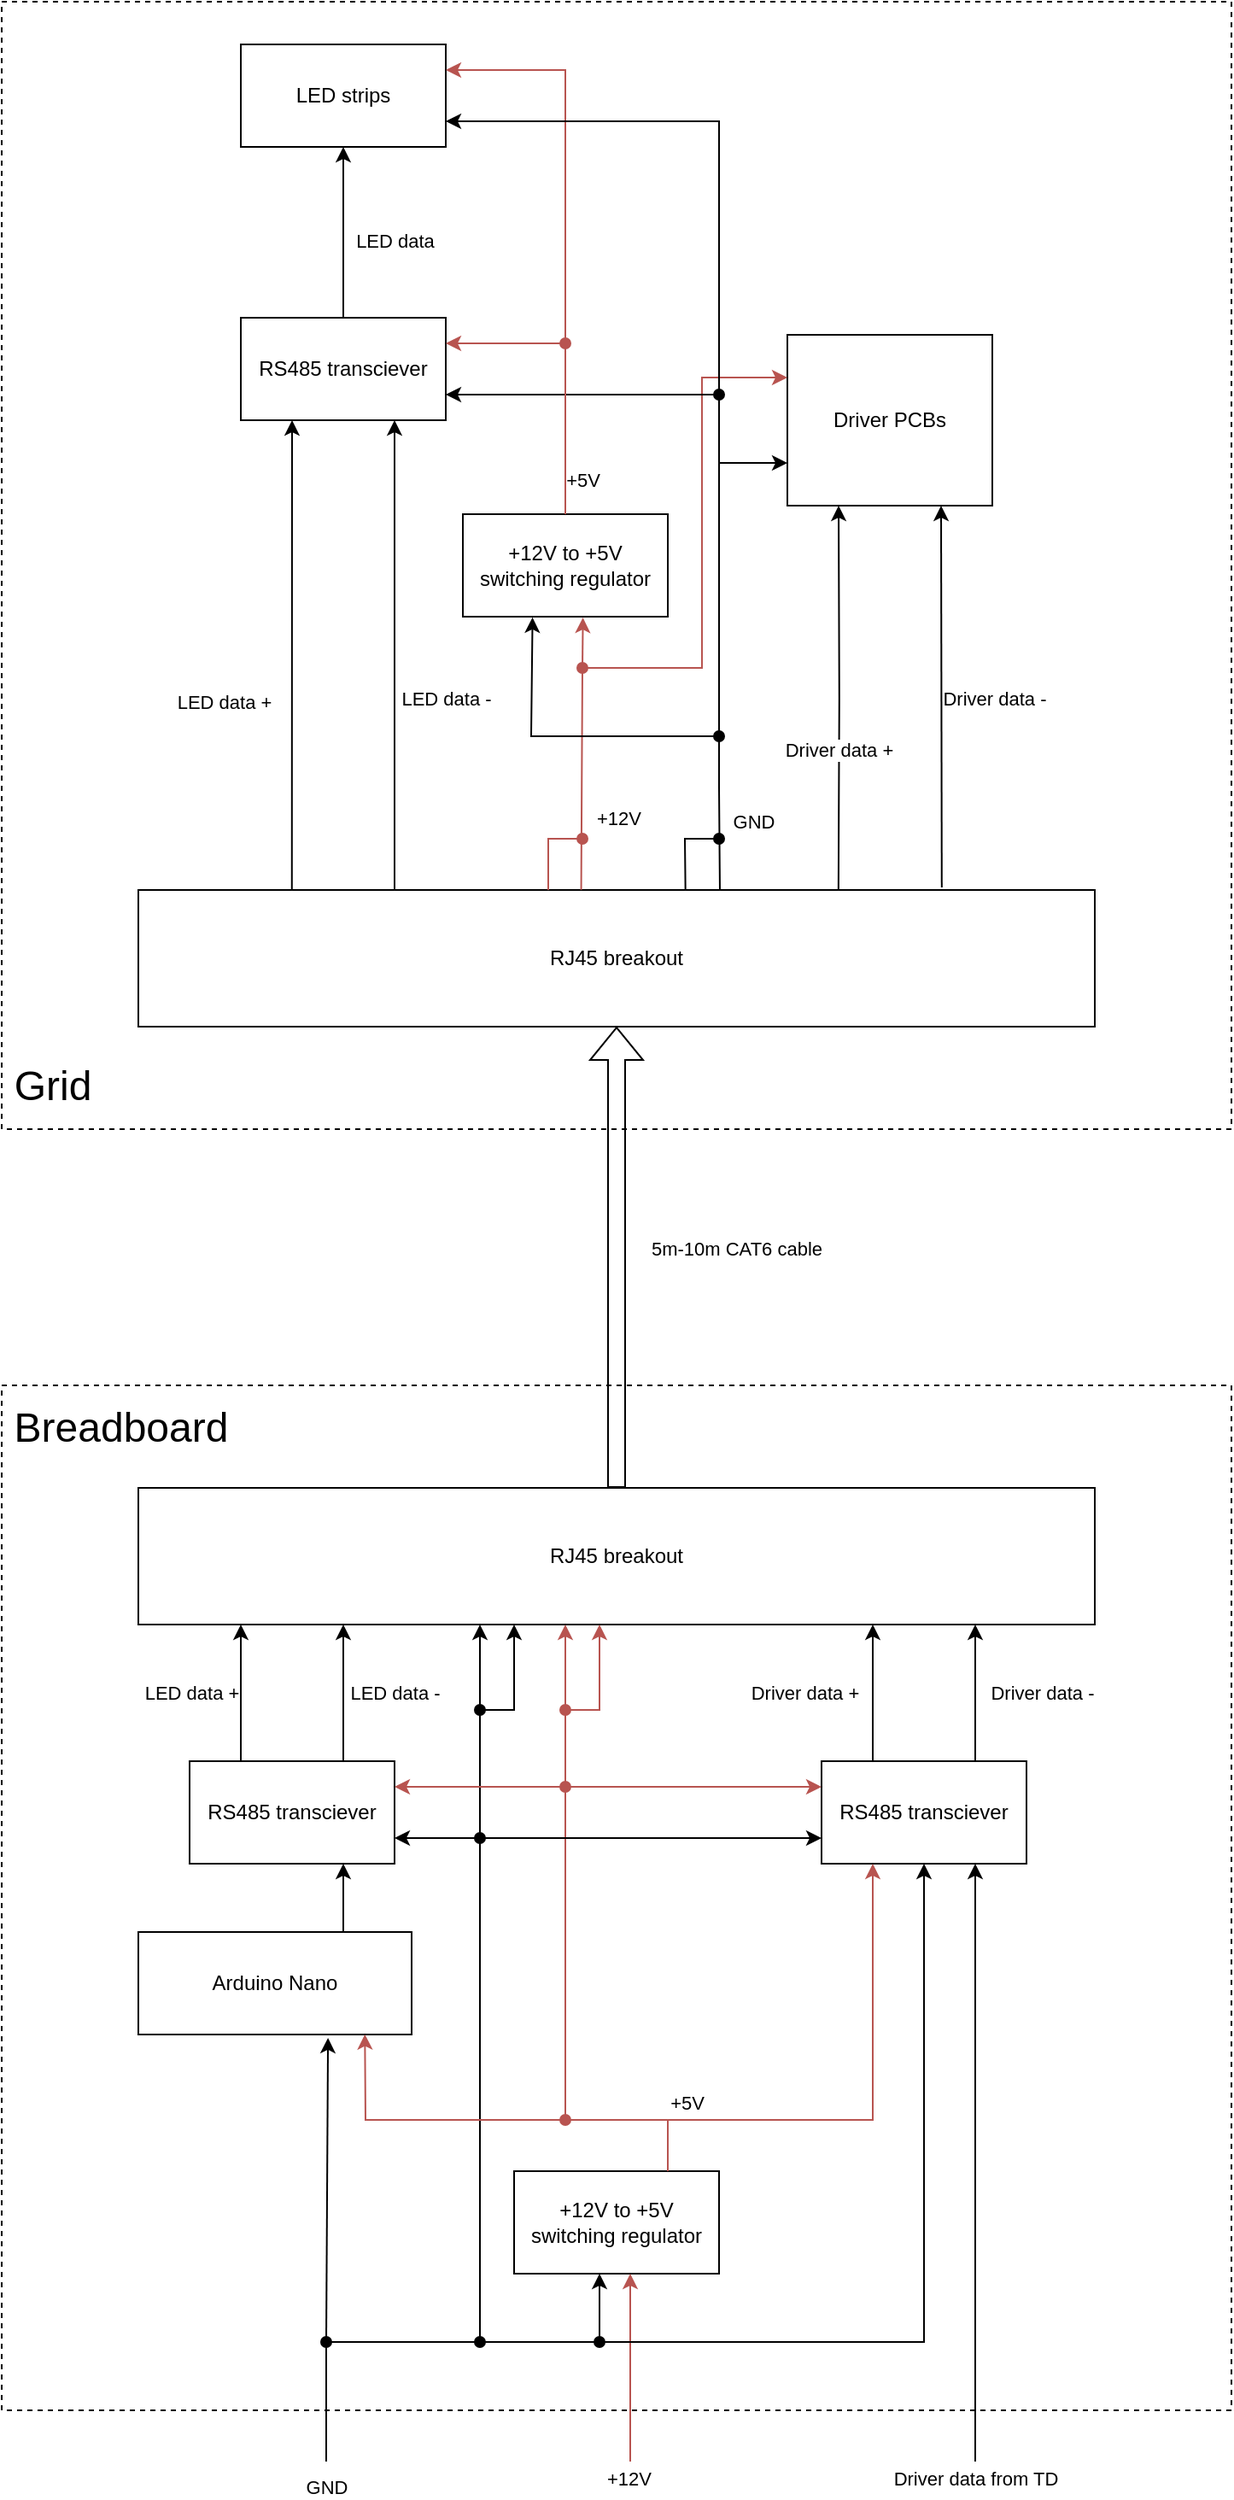 <mxfile version="21.5.1" type="device">
  <diagram name="Seite-1" id="lt1MPqGkM4Hg4zJhNhTU">
    <mxGraphModel dx="4540" dy="4019" grid="1" gridSize="10" guides="1" tooltips="1" connect="1" arrows="1" fold="1" page="1" pageScale="1" pageWidth="827" pageHeight="1169" math="0" shadow="0">
      <root>
        <mxCell id="0" />
        <mxCell id="1" parent="0" />
        <mxCell id="ru1KhMBTmgvoIQitzlOi-51" value="" style="rounded=0;whiteSpace=wrap;html=1;dashed=1;" vertex="1" parent="1">
          <mxGeometry x="-780" y="-400" width="720" height="660" as="geometry" />
        </mxCell>
        <mxCell id="ru1KhMBTmgvoIQitzlOi-48" value="" style="rounded=0;whiteSpace=wrap;html=1;dashed=1;" vertex="1" parent="1">
          <mxGeometry x="-780" y="410" width="720" height="600" as="geometry" />
        </mxCell>
        <mxCell id="ru1KhMBTmgvoIQitzlOi-3" value="RJ45 breakout" style="rounded=0;whiteSpace=wrap;html=1;" vertex="1" parent="1">
          <mxGeometry x="-700" y="470" width="560" height="80" as="geometry" />
        </mxCell>
        <mxCell id="ru1KhMBTmgvoIQitzlOi-12" value="Arduino Nano" style="rounded=0;whiteSpace=wrap;html=1;" vertex="1" parent="1">
          <mxGeometry x="-700" y="730" width="160" height="60" as="geometry" />
        </mxCell>
        <mxCell id="ru1KhMBTmgvoIQitzlOi-13" value="+12V to +5V switching regulator" style="rounded=0;whiteSpace=wrap;html=1;" vertex="1" parent="1">
          <mxGeometry x="-480" y="870" width="120" height="60" as="geometry" />
        </mxCell>
        <mxCell id="ru1KhMBTmgvoIQitzlOi-14" value="" style="endArrow=classic;html=1;rounded=0;startArrow=none;startFill=0;" edge="1" parent="1">
          <mxGeometry width="50" height="50" relative="1" as="geometry">
            <mxPoint x="-590" y="1040" as="sourcePoint" />
            <mxPoint x="-430" y="930" as="targetPoint" />
            <Array as="points">
              <mxPoint x="-590" y="970" />
              <mxPoint x="-430" y="970" />
            </Array>
          </mxGeometry>
        </mxCell>
        <mxCell id="ru1KhMBTmgvoIQitzlOi-20" value="GND" style="edgeLabel;html=1;align=center;verticalAlign=middle;resizable=0;points=[];" vertex="1" connectable="0" parent="ru1KhMBTmgvoIQitzlOi-14">
          <mxGeometry x="-0.817" relative="1" as="geometry">
            <mxPoint y="39" as="offset" />
          </mxGeometry>
        </mxCell>
        <mxCell id="ru1KhMBTmgvoIQitzlOi-15" value="" style="endArrow=classic;html=1;rounded=0;entryX=0.694;entryY=1.033;entryDx=0;entryDy=0;entryPerimeter=0;startArrow=oval;startFill=1;" edge="1" parent="1" target="ru1KhMBTmgvoIQitzlOi-12">
          <mxGeometry width="50" height="50" relative="1" as="geometry">
            <mxPoint x="-590" y="970" as="sourcePoint" />
            <mxPoint x="-590" y="900" as="targetPoint" />
          </mxGeometry>
        </mxCell>
        <mxCell id="ru1KhMBTmgvoIQitzlOi-16" value="" style="endArrow=classic;html=1;rounded=0;fillColor=#f8cecc;strokeColor=#b85450;" edge="1" parent="1">
          <mxGeometry width="50" height="50" relative="1" as="geometry">
            <mxPoint x="-412" y="1040" as="sourcePoint" />
            <mxPoint x="-412" y="930" as="targetPoint" />
          </mxGeometry>
        </mxCell>
        <mxCell id="ru1KhMBTmgvoIQitzlOi-23" value="+12V" style="edgeLabel;html=1;align=center;verticalAlign=middle;resizable=0;points=[];" vertex="1" connectable="0" parent="ru1KhMBTmgvoIQitzlOi-16">
          <mxGeometry x="-0.467" y="1" relative="1" as="geometry">
            <mxPoint y="39" as="offset" />
          </mxGeometry>
        </mxCell>
        <mxCell id="ru1KhMBTmgvoIQitzlOi-36" value="Driver data +" style="edgeStyle=orthogonalEdgeStyle;rounded=0;orthogonalLoop=1;jettySize=auto;html=1;exitX=0.25;exitY=0;exitDx=0;exitDy=0;" edge="1" parent="1" source="ru1KhMBTmgvoIQitzlOi-17">
          <mxGeometry x="-0.019" y="40" relative="1" as="geometry">
            <mxPoint x="-270" y="550" as="targetPoint" />
            <mxPoint x="-40" y="39" as="offset" />
          </mxGeometry>
        </mxCell>
        <mxCell id="ru1KhMBTmgvoIQitzlOi-37" style="edgeStyle=orthogonalEdgeStyle;rounded=0;orthogonalLoop=1;jettySize=auto;html=1;exitX=0.75;exitY=0;exitDx=0;exitDy=0;" edge="1" parent="1" source="ru1KhMBTmgvoIQitzlOi-17">
          <mxGeometry relative="1" as="geometry">
            <mxPoint x="-210" y="550" as="targetPoint" />
          </mxGeometry>
        </mxCell>
        <mxCell id="ru1KhMBTmgvoIQitzlOi-38" value="Driver data -" style="edgeLabel;html=1;align=center;verticalAlign=middle;resizable=0;points=[];" vertex="1" connectable="0" parent="ru1KhMBTmgvoIQitzlOi-37">
          <mxGeometry x="0.286" relative="1" as="geometry">
            <mxPoint x="38" y="11" as="offset" />
          </mxGeometry>
        </mxCell>
        <mxCell id="ru1KhMBTmgvoIQitzlOi-17" value="RS485 transciever" style="rounded=0;whiteSpace=wrap;html=1;" vertex="1" parent="1">
          <mxGeometry x="-300" y="630" width="120" height="60" as="geometry" />
        </mxCell>
        <mxCell id="ru1KhMBTmgvoIQitzlOi-18" value="" style="endArrow=classic;html=1;rounded=0;entryX=0.75;entryY=1;entryDx=0;entryDy=0;" edge="1" parent="1" target="ru1KhMBTmgvoIQitzlOi-17">
          <mxGeometry width="50" height="50" relative="1" as="geometry">
            <mxPoint x="-210" y="1040" as="sourcePoint" />
            <mxPoint x="-380" y="790" as="targetPoint" />
          </mxGeometry>
        </mxCell>
        <mxCell id="ru1KhMBTmgvoIQitzlOi-24" value="Driver data from TD" style="edgeLabel;html=1;align=center;verticalAlign=middle;resizable=0;points=[];" vertex="1" connectable="0" parent="ru1KhMBTmgvoIQitzlOi-18">
          <mxGeometry x="-0.652" y="-1" relative="1" as="geometry">
            <mxPoint x="-1" y="71" as="offset" />
          </mxGeometry>
        </mxCell>
        <mxCell id="ru1KhMBTmgvoIQitzlOi-39" style="edgeStyle=orthogonalEdgeStyle;rounded=0;orthogonalLoop=1;jettySize=auto;html=1;exitX=0.75;exitY=0;exitDx=0;exitDy=0;" edge="1" parent="1" source="ru1KhMBTmgvoIQitzlOi-19">
          <mxGeometry relative="1" as="geometry">
            <mxPoint x="-580" y="550" as="targetPoint" />
          </mxGeometry>
        </mxCell>
        <mxCell id="ru1KhMBTmgvoIQitzlOi-42" value="LED data -" style="edgeLabel;html=1;align=center;verticalAlign=middle;resizable=0;points=[];" vertex="1" connectable="0" parent="ru1KhMBTmgvoIQitzlOi-39">
          <mxGeometry x="-0.327" y="-1" relative="1" as="geometry">
            <mxPoint x="29" y="-13" as="offset" />
          </mxGeometry>
        </mxCell>
        <mxCell id="ru1KhMBTmgvoIQitzlOi-40" style="edgeStyle=orthogonalEdgeStyle;rounded=0;orthogonalLoop=1;jettySize=auto;html=1;exitX=0.25;exitY=0;exitDx=0;exitDy=0;" edge="1" parent="1" source="ru1KhMBTmgvoIQitzlOi-19">
          <mxGeometry relative="1" as="geometry">
            <mxPoint x="-640" y="550" as="targetPoint" />
          </mxGeometry>
        </mxCell>
        <mxCell id="ru1KhMBTmgvoIQitzlOi-41" value="LED data +" style="edgeLabel;html=1;align=center;verticalAlign=middle;resizable=0;points=[];" vertex="1" connectable="0" parent="ru1KhMBTmgvoIQitzlOi-40">
          <mxGeometry x="0.227" y="3" relative="1" as="geometry">
            <mxPoint x="-27" y="9" as="offset" />
          </mxGeometry>
        </mxCell>
        <mxCell id="ru1KhMBTmgvoIQitzlOi-19" value="RS485 transciever" style="rounded=0;whiteSpace=wrap;html=1;" vertex="1" parent="1">
          <mxGeometry x="-670" y="630" width="120" height="60" as="geometry" />
        </mxCell>
        <mxCell id="ru1KhMBTmgvoIQitzlOi-25" value="" style="endArrow=classic;html=1;rounded=0;entryX=0.5;entryY=1;entryDx=0;entryDy=0;startArrow=oval;startFill=1;" edge="1" parent="1" target="ru1KhMBTmgvoIQitzlOi-17">
          <mxGeometry width="50" height="50" relative="1" as="geometry">
            <mxPoint x="-430" y="970" as="sourcePoint" />
            <mxPoint x="-260" y="710" as="targetPoint" />
            <Array as="points">
              <mxPoint x="-240" y="970" />
            </Array>
          </mxGeometry>
        </mxCell>
        <mxCell id="ru1KhMBTmgvoIQitzlOi-26" value="" style="endArrow=classic;html=1;rounded=0;startArrow=oval;startFill=1;" edge="1" parent="1">
          <mxGeometry width="50" height="50" relative="1" as="geometry">
            <mxPoint x="-500" y="970" as="sourcePoint" />
            <mxPoint x="-500" y="550" as="targetPoint" />
          </mxGeometry>
        </mxCell>
        <mxCell id="ru1KhMBTmgvoIQitzlOi-27" value="" style="endArrow=classic;html=1;rounded=0;entryX=0.25;entryY=1;entryDx=0;entryDy=0;exitX=0.75;exitY=0;exitDx=0;exitDy=0;fillColor=#f8cecc;strokeColor=#b85450;" edge="1" parent="1" source="ru1KhMBTmgvoIQitzlOi-13" target="ru1KhMBTmgvoIQitzlOi-17">
          <mxGeometry width="50" height="50" relative="1" as="geometry">
            <mxPoint x="-430" y="950" as="sourcePoint" />
            <mxPoint x="-380" y="900" as="targetPoint" />
            <Array as="points">
              <mxPoint x="-390" y="840" />
              <mxPoint x="-270" y="840" />
            </Array>
          </mxGeometry>
        </mxCell>
        <mxCell id="ru1KhMBTmgvoIQitzlOi-28" value="" style="endArrow=classic;html=1;rounded=0;entryX=0.829;entryY=0.997;entryDx=0;entryDy=0;entryPerimeter=0;fillColor=#f8cecc;strokeColor=#b85450;" edge="1" parent="1" target="ru1KhMBTmgvoIQitzlOi-12">
          <mxGeometry width="50" height="50" relative="1" as="geometry">
            <mxPoint x="-390" y="840" as="sourcePoint" />
            <mxPoint x="-410" y="820" as="targetPoint" />
            <Array as="points">
              <mxPoint x="-567" y="840" />
            </Array>
          </mxGeometry>
        </mxCell>
        <mxCell id="ru1KhMBTmgvoIQitzlOi-29" value="+5V" style="edgeLabel;html=1;align=center;verticalAlign=middle;resizable=0;points=[];" vertex="1" connectable="0" parent="ru1KhMBTmgvoIQitzlOi-28">
          <mxGeometry x="-0.747" relative="1" as="geometry">
            <mxPoint x="39" y="-10" as="offset" />
          </mxGeometry>
        </mxCell>
        <mxCell id="ru1KhMBTmgvoIQitzlOi-30" value="" style="endArrow=classic;html=1;rounded=0;fillColor=#f8cecc;strokeColor=#b85450;startArrow=oval;startFill=1;" edge="1" parent="1">
          <mxGeometry width="50" height="50" relative="1" as="geometry">
            <mxPoint x="-450" y="840" as="sourcePoint" />
            <mxPoint x="-450" y="550" as="targetPoint" />
          </mxGeometry>
        </mxCell>
        <mxCell id="ru1KhMBTmgvoIQitzlOi-31" value="" style="endArrow=classic;html=1;rounded=0;entryX=0.75;entryY=1;entryDx=0;entryDy=0;exitX=0.75;exitY=0;exitDx=0;exitDy=0;" edge="1" parent="1" source="ru1KhMBTmgvoIQitzlOi-12" target="ru1KhMBTmgvoIQitzlOi-19">
          <mxGeometry width="50" height="50" relative="1" as="geometry">
            <mxPoint x="-540" y="820" as="sourcePoint" />
            <mxPoint x="-490" y="770" as="targetPoint" />
          </mxGeometry>
        </mxCell>
        <mxCell id="ru1KhMBTmgvoIQitzlOi-32" value="" style="endArrow=classic;html=1;rounded=0;entryX=1;entryY=0.75;entryDx=0;entryDy=0;startArrow=oval;startFill=1;" edge="1" parent="1" target="ru1KhMBTmgvoIQitzlOi-19">
          <mxGeometry width="50" height="50" relative="1" as="geometry">
            <mxPoint x="-500" y="675" as="sourcePoint" />
            <mxPoint x="-490" y="770" as="targetPoint" />
          </mxGeometry>
        </mxCell>
        <mxCell id="ru1KhMBTmgvoIQitzlOi-33" value="" style="endArrow=classic;html=1;rounded=0;entryX=1;entryY=0.25;entryDx=0;entryDy=0;fillColor=#f8cecc;strokeColor=#b85450;startArrow=oval;startFill=1;" edge="1" parent="1" target="ru1KhMBTmgvoIQitzlOi-19">
          <mxGeometry width="50" height="50" relative="1" as="geometry">
            <mxPoint x="-450" y="645" as="sourcePoint" />
            <mxPoint x="-490" y="770" as="targetPoint" />
          </mxGeometry>
        </mxCell>
        <mxCell id="ru1KhMBTmgvoIQitzlOi-34" value="" style="endArrow=classic;html=1;rounded=0;entryX=0;entryY=0.25;entryDx=0;entryDy=0;fillColor=#f8cecc;strokeColor=#b85450;" edge="1" parent="1" target="ru1KhMBTmgvoIQitzlOi-17">
          <mxGeometry width="50" height="50" relative="1" as="geometry">
            <mxPoint x="-450" y="645" as="sourcePoint" />
            <mxPoint x="-540" y="655" as="targetPoint" />
          </mxGeometry>
        </mxCell>
        <mxCell id="ru1KhMBTmgvoIQitzlOi-35" value="" style="endArrow=classic;html=1;rounded=0;entryX=0;entryY=0.75;entryDx=0;entryDy=0;" edge="1" parent="1" target="ru1KhMBTmgvoIQitzlOi-17">
          <mxGeometry width="50" height="50" relative="1" as="geometry">
            <mxPoint x="-500" y="675" as="sourcePoint" />
            <mxPoint x="-540" y="685" as="targetPoint" />
          </mxGeometry>
        </mxCell>
        <mxCell id="ru1KhMBTmgvoIQitzlOi-43" value="" style="endArrow=classic;html=1;rounded=0;fillColor=#f8cecc;strokeColor=#b85450;startArrow=oval;startFill=1;" edge="1" parent="1">
          <mxGeometry width="50" height="50" relative="1" as="geometry">
            <mxPoint x="-450" y="600" as="sourcePoint" />
            <mxPoint x="-430" y="550" as="targetPoint" />
            <Array as="points">
              <mxPoint x="-430" y="600" />
            </Array>
          </mxGeometry>
        </mxCell>
        <mxCell id="ru1KhMBTmgvoIQitzlOi-44" value="" style="endArrow=classic;html=1;rounded=0;startArrow=oval;startFill=1;" edge="1" parent="1">
          <mxGeometry width="50" height="50" relative="1" as="geometry">
            <mxPoint x="-500" y="600" as="sourcePoint" />
            <mxPoint x="-480" y="550" as="targetPoint" />
            <Array as="points">
              <mxPoint x="-480" y="600" />
            </Array>
          </mxGeometry>
        </mxCell>
        <mxCell id="ru1KhMBTmgvoIQitzlOi-45" value="" style="shape=flexArrow;endArrow=classic;html=1;rounded=0;exitX=0.5;exitY=0;exitDx=0;exitDy=0;entryX=0.5;entryY=1;entryDx=0;entryDy=0;" edge="1" parent="1" source="ru1KhMBTmgvoIQitzlOi-3" target="ru1KhMBTmgvoIQitzlOi-47">
          <mxGeometry width="50" height="50" relative="1" as="geometry">
            <mxPoint x="-380" y="350" as="sourcePoint" />
            <mxPoint x="-420" y="290" as="targetPoint" />
          </mxGeometry>
        </mxCell>
        <mxCell id="ru1KhMBTmgvoIQitzlOi-46" value="5m-10m CAT6 cable" style="edgeLabel;html=1;align=center;verticalAlign=middle;resizable=0;points=[];" vertex="1" connectable="0" parent="ru1KhMBTmgvoIQitzlOi-45">
          <mxGeometry x="0.411" y="-3" relative="1" as="geometry">
            <mxPoint x="67" y="50" as="offset" />
          </mxGeometry>
        </mxCell>
        <mxCell id="ru1KhMBTmgvoIQitzlOi-47" value="RJ45 breakout" style="rounded=0;whiteSpace=wrap;html=1;" vertex="1" parent="1">
          <mxGeometry x="-700" y="120" width="560" height="80" as="geometry" />
        </mxCell>
        <mxCell id="ru1KhMBTmgvoIQitzlOi-50" value="&lt;font style=&quot;font-size: 24px;&quot;&gt;Breadboard&lt;/font&gt;" style="text;html=1;strokeColor=none;fillColor=none;align=center;verticalAlign=middle;whiteSpace=wrap;rounded=0;" vertex="1" parent="1">
          <mxGeometry x="-760" y="420" width="100" height="30" as="geometry" />
        </mxCell>
        <mxCell id="ru1KhMBTmgvoIQitzlOi-52" value="&lt;font style=&quot;font-size: 24px;&quot;&gt;Grid&lt;/font&gt;" style="text;html=1;strokeColor=none;fillColor=none;align=center;verticalAlign=middle;whiteSpace=wrap;rounded=0;" vertex="1" parent="1">
          <mxGeometry x="-780" y="220" width="60" height="30" as="geometry" />
        </mxCell>
        <mxCell id="ru1KhMBTmgvoIQitzlOi-54" value="Driver PCBs" style="rounded=0;whiteSpace=wrap;html=1;" vertex="1" parent="1">
          <mxGeometry x="-320" y="-205" width="120" height="100" as="geometry" />
        </mxCell>
        <mxCell id="ru1KhMBTmgvoIQitzlOi-57" value="Driver data +" style="edgeStyle=orthogonalEdgeStyle;rounded=0;orthogonalLoop=1;jettySize=auto;html=1;exitX=0.732;exitY=0.004;exitDx=0;exitDy=0;exitPerimeter=0;entryX=0.25;entryY=1;entryDx=0;entryDy=0;" edge="1" parent="1" target="ru1KhMBTmgvoIQitzlOi-54">
          <mxGeometry x="-0.005" y="30" relative="1" as="geometry">
            <mxPoint x="-290" y="-100.0" as="targetPoint" />
            <mxPoint x="-290.08" y="120.32" as="sourcePoint" />
            <mxPoint x="-1" as="offset" />
          </mxGeometry>
        </mxCell>
        <mxCell id="ru1KhMBTmgvoIQitzlOi-60" value="" style="endArrow=classic;html=1;rounded=0;entryX=0.75;entryY=1;entryDx=0;entryDy=0;exitX=0.84;exitY=-0.019;exitDx=0;exitDy=0;exitPerimeter=0;" edge="1" parent="1" source="ru1KhMBTmgvoIQitzlOi-47" target="ru1KhMBTmgvoIQitzlOi-54">
          <mxGeometry width="50" height="50" relative="1" as="geometry">
            <mxPoint x="-260" y="130" as="sourcePoint" />
            <mxPoint x="-230" y="70.0" as="targetPoint" />
            <Array as="points" />
          </mxGeometry>
        </mxCell>
        <mxCell id="ru1KhMBTmgvoIQitzlOi-61" value="Driver data -" style="edgeLabel;html=1;align=center;verticalAlign=middle;resizable=0;points=[];" vertex="1" connectable="0" parent="ru1KhMBTmgvoIQitzlOi-60">
          <mxGeometry x="-0.474" relative="1" as="geometry">
            <mxPoint x="30" y="-52" as="offset" />
          </mxGeometry>
        </mxCell>
        <mxCell id="ru1KhMBTmgvoIQitzlOi-63" value="RS485 transciever" style="rounded=0;whiteSpace=wrap;html=1;" vertex="1" parent="1">
          <mxGeometry x="-640" y="-215" width="120" height="60" as="geometry" />
        </mxCell>
        <mxCell id="ru1KhMBTmgvoIQitzlOi-66" value="" style="endArrow=classic;html=1;rounded=0;entryX=0.75;entryY=1;entryDx=0;entryDy=0;exitX=0.839;exitY=-0.002;exitDx=0;exitDy=0;exitPerimeter=0;" edge="1" parent="1" target="ru1KhMBTmgvoIQitzlOi-63">
          <mxGeometry width="50" height="50" relative="1" as="geometry">
            <mxPoint x="-550" y="120" as="sourcePoint" />
            <mxPoint x="-530" y="80" as="targetPoint" />
          </mxGeometry>
        </mxCell>
        <mxCell id="ru1KhMBTmgvoIQitzlOi-67" value="LED data -" style="edgeLabel;html=1;align=center;verticalAlign=middle;resizable=0;points=[];" vertex="1" connectable="0" parent="ru1KhMBTmgvoIQitzlOi-66">
          <mxGeometry x="-0.474" relative="1" as="geometry">
            <mxPoint x="30" y="-40" as="offset" />
          </mxGeometry>
        </mxCell>
        <mxCell id="ru1KhMBTmgvoIQitzlOi-69" value="LED data +" style="edgeStyle=orthogonalEdgeStyle;rounded=0;orthogonalLoop=1;jettySize=auto;html=1;exitX=0.732;exitY=0.004;exitDx=0;exitDy=0;exitPerimeter=0;entryX=0.25;entryY=1;entryDx=0;entryDy=0;" edge="1" parent="1" target="ru1KhMBTmgvoIQitzlOi-63">
          <mxGeometry x="-0.2" y="40" relative="1" as="geometry">
            <mxPoint x="-610.4" y="70" as="targetPoint" />
            <mxPoint x="-610.11" y="120" as="sourcePoint" />
            <mxPoint as="offset" />
            <Array as="points">
              <mxPoint x="-610" y="95" />
            </Array>
          </mxGeometry>
        </mxCell>
        <mxCell id="ru1KhMBTmgvoIQitzlOi-72" value="" style="endArrow=classic;html=1;rounded=0;entryX=0;entryY=0.75;entryDx=0;entryDy=0;exitX=0.608;exitY=-0.005;exitDx=0;exitDy=0;exitPerimeter=0;" edge="1" parent="1" source="ru1KhMBTmgvoIQitzlOi-47" target="ru1KhMBTmgvoIQitzlOi-54">
          <mxGeometry width="50" height="50" relative="1" as="geometry">
            <mxPoint x="-360" y="110" as="sourcePoint" />
            <mxPoint x="-330" y="40" as="targetPoint" />
            <Array as="points">
              <mxPoint x="-360" y="60" />
              <mxPoint x="-360" />
              <mxPoint x="-360" y="-130" />
            </Array>
          </mxGeometry>
        </mxCell>
        <mxCell id="ru1KhMBTmgvoIQitzlOi-74" value="GND" style="edgeLabel;html=1;align=center;verticalAlign=middle;resizable=0;points=[];" vertex="1" connectable="0" parent="ru1KhMBTmgvoIQitzlOi-72">
          <mxGeometry x="-0.084" y="-1" relative="1" as="geometry">
            <mxPoint x="19" y="93" as="offset" />
          </mxGeometry>
        </mxCell>
        <mxCell id="ru1KhMBTmgvoIQitzlOi-75" value="LED strips" style="rounded=0;whiteSpace=wrap;html=1;" vertex="1" parent="1">
          <mxGeometry x="-640" y="-375" width="120" height="60" as="geometry" />
        </mxCell>
        <mxCell id="ru1KhMBTmgvoIQitzlOi-76" value="" style="endArrow=oval;html=1;rounded=0;exitX=0.572;exitY=-0.005;exitDx=0;exitDy=0;exitPerimeter=0;endFill=1;" edge="1" parent="1" source="ru1KhMBTmgvoIQitzlOi-47">
          <mxGeometry width="50" height="50" relative="1" as="geometry">
            <mxPoint x="-450" y="120" as="sourcePoint" />
            <mxPoint x="-360" y="90" as="targetPoint" />
            <Array as="points">
              <mxPoint x="-380" y="90" />
            </Array>
          </mxGeometry>
        </mxCell>
        <mxCell id="ru1KhMBTmgvoIQitzlOi-77" value="" style="endArrow=classic;html=1;rounded=0;exitX=0.463;exitY=-0.002;exitDx=0;exitDy=0;exitPerimeter=0;fillColor=#f8cecc;strokeColor=#b85450;entryX=0;entryY=0.25;entryDx=0;entryDy=0;" edge="1" parent="1" source="ru1KhMBTmgvoIQitzlOi-47" target="ru1KhMBTmgvoIQitzlOi-54">
          <mxGeometry width="50" height="50" relative="1" as="geometry">
            <mxPoint x="-450" y="220" as="sourcePoint" />
            <mxPoint x="-350" y="-180" as="targetPoint" />
            <Array as="points">
              <mxPoint x="-440" y="-10" />
              <mxPoint x="-370" y="-10" />
              <mxPoint x="-370" y="-180" />
            </Array>
          </mxGeometry>
        </mxCell>
        <mxCell id="ru1KhMBTmgvoIQitzlOi-79" value="+12V" style="edgeLabel;html=1;align=center;verticalAlign=middle;resizable=0;points=[];" vertex="1" connectable="0" parent="ru1KhMBTmgvoIQitzlOi-77">
          <mxGeometry x="-0.942" y="1" relative="1" as="geometry">
            <mxPoint x="22" y="-30" as="offset" />
          </mxGeometry>
        </mxCell>
        <mxCell id="ru1KhMBTmgvoIQitzlOi-78" value="" style="endArrow=oval;html=1;rounded=0;exitX=0.572;exitY=-0.005;exitDx=0;exitDy=0;exitPerimeter=0;endFill=1;fillColor=#f8cecc;strokeColor=#b85450;" edge="1" parent="1">
          <mxGeometry width="50" height="50" relative="1" as="geometry">
            <mxPoint x="-460" y="120" as="sourcePoint" />
            <mxPoint x="-440" y="90" as="targetPoint" />
            <Array as="points">
              <mxPoint x="-460" y="90" />
            </Array>
          </mxGeometry>
        </mxCell>
        <mxCell id="ru1KhMBTmgvoIQitzlOi-80" value="+12V to +5V switching regulator" style="rounded=0;whiteSpace=wrap;html=1;" vertex="1" parent="1">
          <mxGeometry x="-510" y="-100" width="120" height="60" as="geometry" />
        </mxCell>
        <mxCell id="ru1KhMBTmgvoIQitzlOi-81" value="" style="endArrow=classic;html=1;rounded=0;entryX=0.586;entryY=1.009;entryDx=0;entryDy=0;entryPerimeter=0;fillColor=#f8cecc;strokeColor=#b85450;startArrow=oval;startFill=1;" edge="1" parent="1" target="ru1KhMBTmgvoIQitzlOi-80">
          <mxGeometry width="50" height="50" relative="1" as="geometry">
            <mxPoint x="-440" y="-10" as="sourcePoint" />
            <mxPoint x="-400" y="-40" as="targetPoint" />
          </mxGeometry>
        </mxCell>
        <mxCell id="ru1KhMBTmgvoIQitzlOi-82" value="" style="endArrow=classic;html=1;rounded=0;entryX=0.34;entryY=1.007;entryDx=0;entryDy=0;entryPerimeter=0;startArrow=oval;startFill=1;" edge="1" parent="1" target="ru1KhMBTmgvoIQitzlOi-80">
          <mxGeometry width="50" height="50" relative="1" as="geometry">
            <mxPoint x="-360" y="30" as="sourcePoint" />
            <mxPoint x="-480" y="-150" as="targetPoint" />
            <Array as="points">
              <mxPoint x="-470" y="30" />
            </Array>
          </mxGeometry>
        </mxCell>
        <mxCell id="ru1KhMBTmgvoIQitzlOi-83" value="" style="endArrow=classic;html=1;rounded=0;entryX=1;entryY=0.75;entryDx=0;entryDy=0;" edge="1" parent="1" target="ru1KhMBTmgvoIQitzlOi-63">
          <mxGeometry width="50" height="50" relative="1" as="geometry">
            <mxPoint x="-360" y="-130" as="sourcePoint" />
            <mxPoint x="-430" y="-140" as="targetPoint" />
            <Array as="points">
              <mxPoint x="-360" y="-170" />
            </Array>
          </mxGeometry>
        </mxCell>
        <mxCell id="ru1KhMBTmgvoIQitzlOi-84" value="" style="endArrow=classic;html=1;rounded=0;entryX=1;entryY=0.25;entryDx=0;entryDy=0;startArrow=none;startFill=0;fillColor=#f8cecc;strokeColor=#b85450;exitX=0.5;exitY=0;exitDx=0;exitDy=0;" edge="1" parent="1" source="ru1KhMBTmgvoIQitzlOi-80" target="ru1KhMBTmgvoIQitzlOi-63">
          <mxGeometry width="50" height="50" relative="1" as="geometry">
            <mxPoint x="-370" y="-180" as="sourcePoint" />
            <mxPoint x="-440" y="-110" as="targetPoint" />
            <Array as="points">
              <mxPoint x="-450" y="-200" />
            </Array>
          </mxGeometry>
        </mxCell>
        <mxCell id="ru1KhMBTmgvoIQitzlOi-85" value="+5V" style="edgeLabel;html=1;align=center;verticalAlign=middle;resizable=0;points=[];" vertex="1" connectable="0" parent="ru1KhMBTmgvoIQitzlOi-84">
          <mxGeometry x="-0.688" y="-1" relative="1" as="geometry">
            <mxPoint x="9" y="6" as="offset" />
          </mxGeometry>
        </mxCell>
        <mxCell id="ru1KhMBTmgvoIQitzlOi-86" value="" style="endArrow=classic;html=1;rounded=0;entryX=1;entryY=0.25;entryDx=0;entryDy=0;startArrow=oval;startFill=1;fillColor=#f8cecc;strokeColor=#b85450;" edge="1" parent="1" target="ru1KhMBTmgvoIQitzlOi-75">
          <mxGeometry width="50" height="50" relative="1" as="geometry">
            <mxPoint x="-450" y="-200" as="sourcePoint" />
            <mxPoint x="-510" y="-200" as="targetPoint" />
            <Array as="points">
              <mxPoint x="-450" y="-360" />
            </Array>
          </mxGeometry>
        </mxCell>
        <mxCell id="ru1KhMBTmgvoIQitzlOi-87" value="" style="endArrow=classic;html=1;rounded=0;exitX=0.5;exitY=0;exitDx=0;exitDy=0;entryX=0.5;entryY=1;entryDx=0;entryDy=0;" edge="1" parent="1" source="ru1KhMBTmgvoIQitzlOi-63" target="ru1KhMBTmgvoIQitzlOi-75">
          <mxGeometry width="50" height="50" relative="1" as="geometry">
            <mxPoint x="-580" y="-220" as="sourcePoint" />
            <mxPoint x="-530" y="-270" as="targetPoint" />
          </mxGeometry>
        </mxCell>
        <mxCell id="ru1KhMBTmgvoIQitzlOi-88" value="LED data" style="edgeLabel;html=1;align=center;verticalAlign=middle;resizable=0;points=[];" vertex="1" connectable="0" parent="ru1KhMBTmgvoIQitzlOi-87">
          <mxGeometry x="-0.67" y="1" relative="1" as="geometry">
            <mxPoint x="31" y="-29" as="offset" />
          </mxGeometry>
        </mxCell>
        <mxCell id="ru1KhMBTmgvoIQitzlOi-89" value="" style="endArrow=classic;html=1;rounded=0;entryX=1;entryY=0.75;entryDx=0;entryDy=0;startArrow=oval;startFill=1;" edge="1" parent="1" target="ru1KhMBTmgvoIQitzlOi-75">
          <mxGeometry width="50" height="50" relative="1" as="geometry">
            <mxPoint x="-360" y="-170" as="sourcePoint" />
            <mxPoint x="-500" y="-320" as="targetPoint" />
            <Array as="points">
              <mxPoint x="-360" y="-330" />
            </Array>
          </mxGeometry>
        </mxCell>
      </root>
    </mxGraphModel>
  </diagram>
</mxfile>
